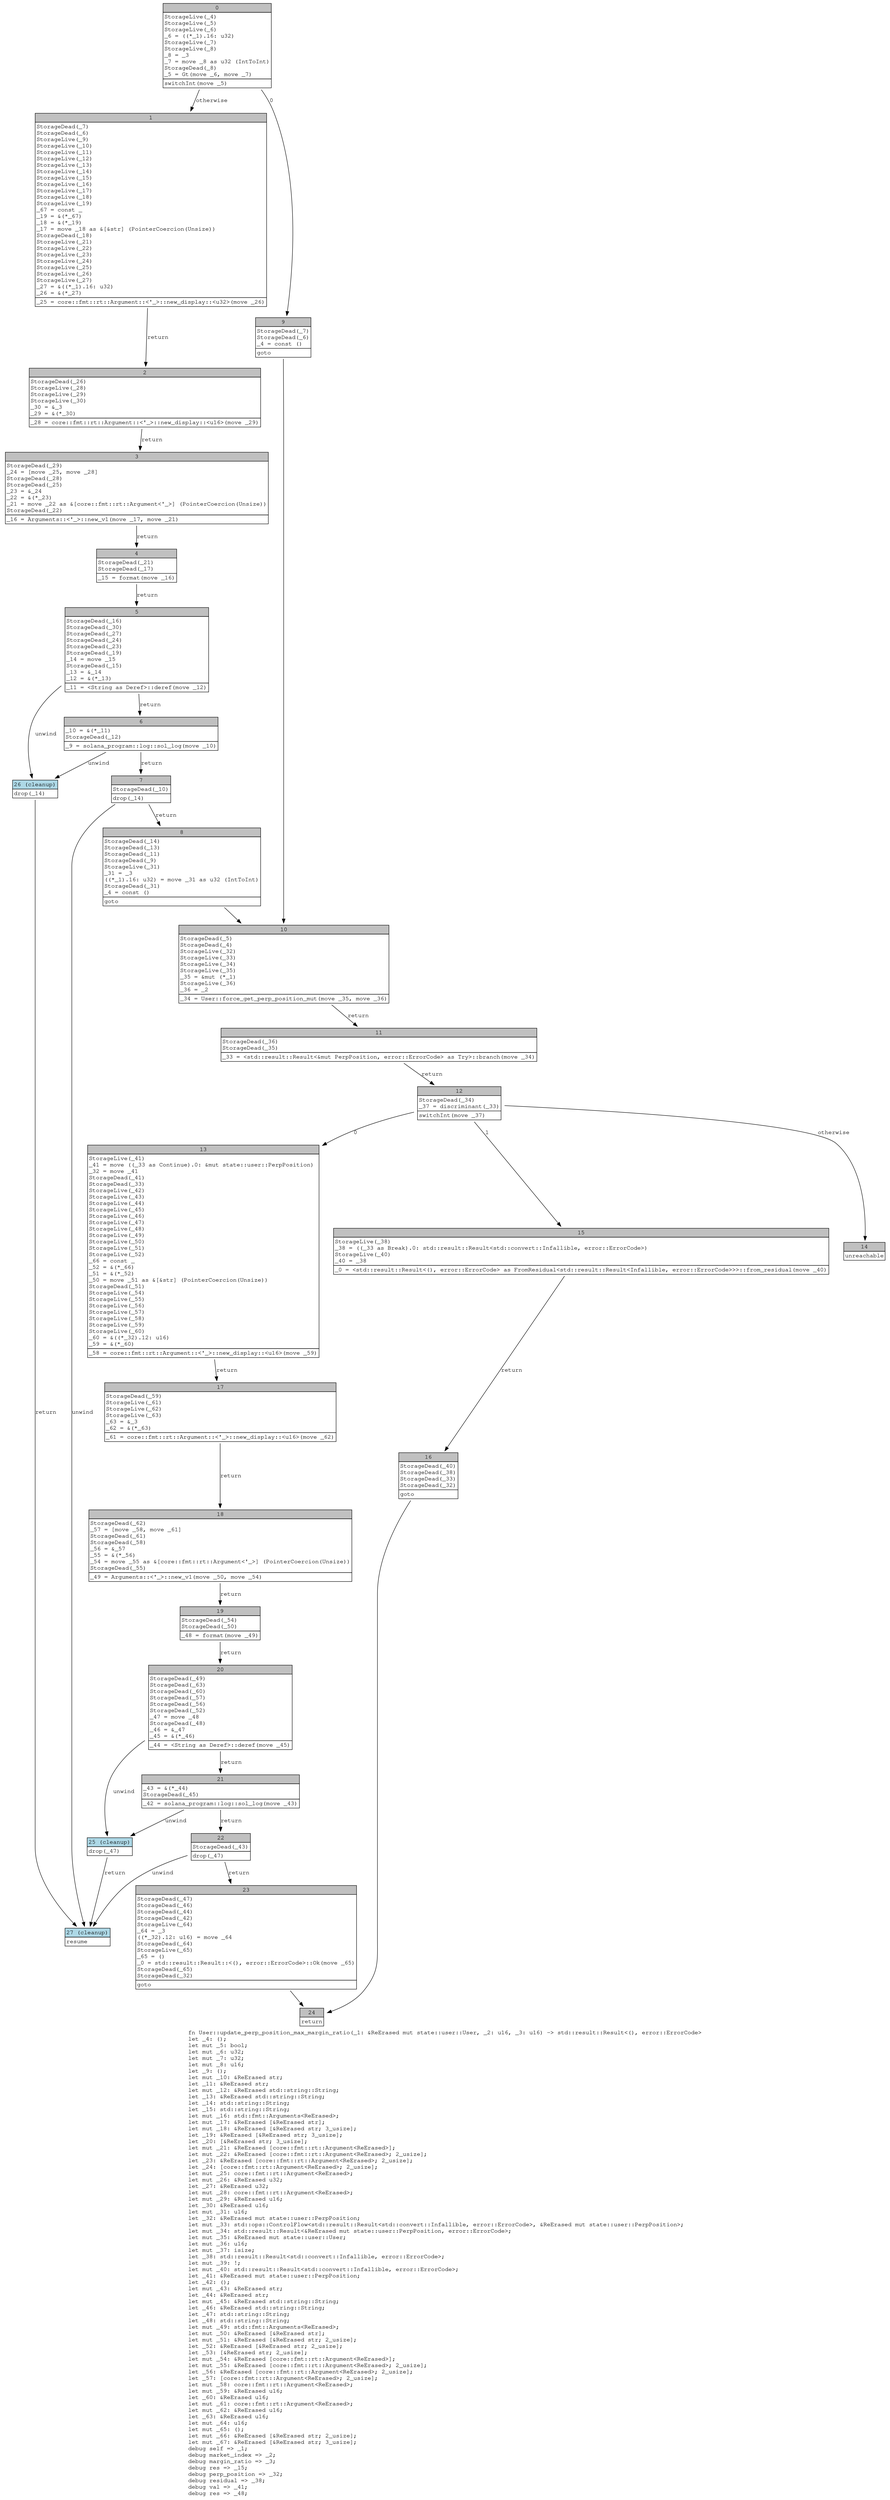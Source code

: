 digraph Mir_0_4328 {
    graph [fontname="Courier, monospace"];
    node [fontname="Courier, monospace"];
    edge [fontname="Courier, monospace"];
    label=<fn User::update_perp_position_max_margin_ratio(_1: &amp;ReErased mut state::user::User, _2: u16, _3: u16) -&gt; std::result::Result&lt;(), error::ErrorCode&gt;<br align="left"/>let _4: ();<br align="left"/>let mut _5: bool;<br align="left"/>let mut _6: u32;<br align="left"/>let mut _7: u32;<br align="left"/>let mut _8: u16;<br align="left"/>let _9: ();<br align="left"/>let mut _10: &amp;ReErased str;<br align="left"/>let _11: &amp;ReErased str;<br align="left"/>let mut _12: &amp;ReErased std::string::String;<br align="left"/>let _13: &amp;ReErased std::string::String;<br align="left"/>let _14: std::string::String;<br align="left"/>let _15: std::string::String;<br align="left"/>let mut _16: std::fmt::Arguments&lt;ReErased&gt;;<br align="left"/>let mut _17: &amp;ReErased [&amp;ReErased str];<br align="left"/>let mut _18: &amp;ReErased [&amp;ReErased str; 3_usize];<br align="left"/>let _19: &amp;ReErased [&amp;ReErased str; 3_usize];<br align="left"/>let _20: [&amp;ReErased str; 3_usize];<br align="left"/>let mut _21: &amp;ReErased [core::fmt::rt::Argument&lt;ReErased&gt;];<br align="left"/>let mut _22: &amp;ReErased [core::fmt::rt::Argument&lt;ReErased&gt;; 2_usize];<br align="left"/>let _23: &amp;ReErased [core::fmt::rt::Argument&lt;ReErased&gt;; 2_usize];<br align="left"/>let _24: [core::fmt::rt::Argument&lt;ReErased&gt;; 2_usize];<br align="left"/>let mut _25: core::fmt::rt::Argument&lt;ReErased&gt;;<br align="left"/>let mut _26: &amp;ReErased u32;<br align="left"/>let _27: &amp;ReErased u32;<br align="left"/>let mut _28: core::fmt::rt::Argument&lt;ReErased&gt;;<br align="left"/>let mut _29: &amp;ReErased u16;<br align="left"/>let _30: &amp;ReErased u16;<br align="left"/>let mut _31: u16;<br align="left"/>let _32: &amp;ReErased mut state::user::PerpPosition;<br align="left"/>let mut _33: std::ops::ControlFlow&lt;std::result::Result&lt;std::convert::Infallible, error::ErrorCode&gt;, &amp;ReErased mut state::user::PerpPosition&gt;;<br align="left"/>let mut _34: std::result::Result&lt;&amp;ReErased mut state::user::PerpPosition, error::ErrorCode&gt;;<br align="left"/>let mut _35: &amp;ReErased mut state::user::User;<br align="left"/>let mut _36: u16;<br align="left"/>let mut _37: isize;<br align="left"/>let _38: std::result::Result&lt;std::convert::Infallible, error::ErrorCode&gt;;<br align="left"/>let mut _39: !;<br align="left"/>let mut _40: std::result::Result&lt;std::convert::Infallible, error::ErrorCode&gt;;<br align="left"/>let _41: &amp;ReErased mut state::user::PerpPosition;<br align="left"/>let _42: ();<br align="left"/>let mut _43: &amp;ReErased str;<br align="left"/>let _44: &amp;ReErased str;<br align="left"/>let mut _45: &amp;ReErased std::string::String;<br align="left"/>let _46: &amp;ReErased std::string::String;<br align="left"/>let _47: std::string::String;<br align="left"/>let _48: std::string::String;<br align="left"/>let mut _49: std::fmt::Arguments&lt;ReErased&gt;;<br align="left"/>let mut _50: &amp;ReErased [&amp;ReErased str];<br align="left"/>let mut _51: &amp;ReErased [&amp;ReErased str; 2_usize];<br align="left"/>let _52: &amp;ReErased [&amp;ReErased str; 2_usize];<br align="left"/>let _53: [&amp;ReErased str; 2_usize];<br align="left"/>let mut _54: &amp;ReErased [core::fmt::rt::Argument&lt;ReErased&gt;];<br align="left"/>let mut _55: &amp;ReErased [core::fmt::rt::Argument&lt;ReErased&gt;; 2_usize];<br align="left"/>let _56: &amp;ReErased [core::fmt::rt::Argument&lt;ReErased&gt;; 2_usize];<br align="left"/>let _57: [core::fmt::rt::Argument&lt;ReErased&gt;; 2_usize];<br align="left"/>let mut _58: core::fmt::rt::Argument&lt;ReErased&gt;;<br align="left"/>let mut _59: &amp;ReErased u16;<br align="left"/>let _60: &amp;ReErased u16;<br align="left"/>let mut _61: core::fmt::rt::Argument&lt;ReErased&gt;;<br align="left"/>let mut _62: &amp;ReErased u16;<br align="left"/>let _63: &amp;ReErased u16;<br align="left"/>let mut _64: u16;<br align="left"/>let mut _65: ();<br align="left"/>let mut _66: &amp;ReErased [&amp;ReErased str; 2_usize];<br align="left"/>let mut _67: &amp;ReErased [&amp;ReErased str; 3_usize];<br align="left"/>debug self =&gt; _1;<br align="left"/>debug market_index =&gt; _2;<br align="left"/>debug margin_ratio =&gt; _3;<br align="left"/>debug res =&gt; _15;<br align="left"/>debug perp_position =&gt; _32;<br align="left"/>debug residual =&gt; _38;<br align="left"/>debug val =&gt; _41;<br align="left"/>debug res =&gt; _48;<br align="left"/>>;
    bb0__0_4328 [shape="none", label=<<table border="0" cellborder="1" cellspacing="0"><tr><td bgcolor="gray" align="center" colspan="1">0</td></tr><tr><td align="left" balign="left">StorageLive(_4)<br/>StorageLive(_5)<br/>StorageLive(_6)<br/>_6 = ((*_1).16: u32)<br/>StorageLive(_7)<br/>StorageLive(_8)<br/>_8 = _3<br/>_7 = move _8 as u32 (IntToInt)<br/>StorageDead(_8)<br/>_5 = Gt(move _6, move _7)<br/></td></tr><tr><td align="left">switchInt(move _5)</td></tr></table>>];
    bb1__0_4328 [shape="none", label=<<table border="0" cellborder="1" cellspacing="0"><tr><td bgcolor="gray" align="center" colspan="1">1</td></tr><tr><td align="left" balign="left">StorageDead(_7)<br/>StorageDead(_6)<br/>StorageLive(_9)<br/>StorageLive(_10)<br/>StorageLive(_11)<br/>StorageLive(_12)<br/>StorageLive(_13)<br/>StorageLive(_14)<br/>StorageLive(_15)<br/>StorageLive(_16)<br/>StorageLive(_17)<br/>StorageLive(_18)<br/>StorageLive(_19)<br/>_67 = const _<br/>_19 = &amp;(*_67)<br/>_18 = &amp;(*_19)<br/>_17 = move _18 as &amp;[&amp;str] (PointerCoercion(Unsize))<br/>StorageDead(_18)<br/>StorageLive(_21)<br/>StorageLive(_22)<br/>StorageLive(_23)<br/>StorageLive(_24)<br/>StorageLive(_25)<br/>StorageLive(_26)<br/>StorageLive(_27)<br/>_27 = &amp;((*_1).16: u32)<br/>_26 = &amp;(*_27)<br/></td></tr><tr><td align="left">_25 = core::fmt::rt::Argument::&lt;'_&gt;::new_display::&lt;u32&gt;(move _26)</td></tr></table>>];
    bb2__0_4328 [shape="none", label=<<table border="0" cellborder="1" cellspacing="0"><tr><td bgcolor="gray" align="center" colspan="1">2</td></tr><tr><td align="left" balign="left">StorageDead(_26)<br/>StorageLive(_28)<br/>StorageLive(_29)<br/>StorageLive(_30)<br/>_30 = &amp;_3<br/>_29 = &amp;(*_30)<br/></td></tr><tr><td align="left">_28 = core::fmt::rt::Argument::&lt;'_&gt;::new_display::&lt;u16&gt;(move _29)</td></tr></table>>];
    bb3__0_4328 [shape="none", label=<<table border="0" cellborder="1" cellspacing="0"><tr><td bgcolor="gray" align="center" colspan="1">3</td></tr><tr><td align="left" balign="left">StorageDead(_29)<br/>_24 = [move _25, move _28]<br/>StorageDead(_28)<br/>StorageDead(_25)<br/>_23 = &amp;_24<br/>_22 = &amp;(*_23)<br/>_21 = move _22 as &amp;[core::fmt::rt::Argument&lt;'_&gt;] (PointerCoercion(Unsize))<br/>StorageDead(_22)<br/></td></tr><tr><td align="left">_16 = Arguments::&lt;'_&gt;::new_v1(move _17, move _21)</td></tr></table>>];
    bb4__0_4328 [shape="none", label=<<table border="0" cellborder="1" cellspacing="0"><tr><td bgcolor="gray" align="center" colspan="1">4</td></tr><tr><td align="left" balign="left">StorageDead(_21)<br/>StorageDead(_17)<br/></td></tr><tr><td align="left">_15 = format(move _16)</td></tr></table>>];
    bb5__0_4328 [shape="none", label=<<table border="0" cellborder="1" cellspacing="0"><tr><td bgcolor="gray" align="center" colspan="1">5</td></tr><tr><td align="left" balign="left">StorageDead(_16)<br/>StorageDead(_30)<br/>StorageDead(_27)<br/>StorageDead(_24)<br/>StorageDead(_23)<br/>StorageDead(_19)<br/>_14 = move _15<br/>StorageDead(_15)<br/>_13 = &amp;_14<br/>_12 = &amp;(*_13)<br/></td></tr><tr><td align="left">_11 = &lt;String as Deref&gt;::deref(move _12)</td></tr></table>>];
    bb6__0_4328 [shape="none", label=<<table border="0" cellborder="1" cellspacing="0"><tr><td bgcolor="gray" align="center" colspan="1">6</td></tr><tr><td align="left" balign="left">_10 = &amp;(*_11)<br/>StorageDead(_12)<br/></td></tr><tr><td align="left">_9 = solana_program::log::sol_log(move _10)</td></tr></table>>];
    bb7__0_4328 [shape="none", label=<<table border="0" cellborder="1" cellspacing="0"><tr><td bgcolor="gray" align="center" colspan="1">7</td></tr><tr><td align="left" balign="left">StorageDead(_10)<br/></td></tr><tr><td align="left">drop(_14)</td></tr></table>>];
    bb8__0_4328 [shape="none", label=<<table border="0" cellborder="1" cellspacing="0"><tr><td bgcolor="gray" align="center" colspan="1">8</td></tr><tr><td align="left" balign="left">StorageDead(_14)<br/>StorageDead(_13)<br/>StorageDead(_11)<br/>StorageDead(_9)<br/>StorageLive(_31)<br/>_31 = _3<br/>((*_1).16: u32) = move _31 as u32 (IntToInt)<br/>StorageDead(_31)<br/>_4 = const ()<br/></td></tr><tr><td align="left">goto</td></tr></table>>];
    bb9__0_4328 [shape="none", label=<<table border="0" cellborder="1" cellspacing="0"><tr><td bgcolor="gray" align="center" colspan="1">9</td></tr><tr><td align="left" balign="left">StorageDead(_7)<br/>StorageDead(_6)<br/>_4 = const ()<br/></td></tr><tr><td align="left">goto</td></tr></table>>];
    bb10__0_4328 [shape="none", label=<<table border="0" cellborder="1" cellspacing="0"><tr><td bgcolor="gray" align="center" colspan="1">10</td></tr><tr><td align="left" balign="left">StorageDead(_5)<br/>StorageDead(_4)<br/>StorageLive(_32)<br/>StorageLive(_33)<br/>StorageLive(_34)<br/>StorageLive(_35)<br/>_35 = &amp;mut (*_1)<br/>StorageLive(_36)<br/>_36 = _2<br/></td></tr><tr><td align="left">_34 = User::force_get_perp_position_mut(move _35, move _36)</td></tr></table>>];
    bb11__0_4328 [shape="none", label=<<table border="0" cellborder="1" cellspacing="0"><tr><td bgcolor="gray" align="center" colspan="1">11</td></tr><tr><td align="left" balign="left">StorageDead(_36)<br/>StorageDead(_35)<br/></td></tr><tr><td align="left">_33 = &lt;std::result::Result&lt;&amp;mut PerpPosition, error::ErrorCode&gt; as Try&gt;::branch(move _34)</td></tr></table>>];
    bb12__0_4328 [shape="none", label=<<table border="0" cellborder="1" cellspacing="0"><tr><td bgcolor="gray" align="center" colspan="1">12</td></tr><tr><td align="left" balign="left">StorageDead(_34)<br/>_37 = discriminant(_33)<br/></td></tr><tr><td align="left">switchInt(move _37)</td></tr></table>>];
    bb13__0_4328 [shape="none", label=<<table border="0" cellborder="1" cellspacing="0"><tr><td bgcolor="gray" align="center" colspan="1">13</td></tr><tr><td align="left" balign="left">StorageLive(_41)<br/>_41 = move ((_33 as Continue).0: &amp;mut state::user::PerpPosition)<br/>_32 = move _41<br/>StorageDead(_41)<br/>StorageDead(_33)<br/>StorageLive(_42)<br/>StorageLive(_43)<br/>StorageLive(_44)<br/>StorageLive(_45)<br/>StorageLive(_46)<br/>StorageLive(_47)<br/>StorageLive(_48)<br/>StorageLive(_49)<br/>StorageLive(_50)<br/>StorageLive(_51)<br/>StorageLive(_52)<br/>_66 = const _<br/>_52 = &amp;(*_66)<br/>_51 = &amp;(*_52)<br/>_50 = move _51 as &amp;[&amp;str] (PointerCoercion(Unsize))<br/>StorageDead(_51)<br/>StorageLive(_54)<br/>StorageLive(_55)<br/>StorageLive(_56)<br/>StorageLive(_57)<br/>StorageLive(_58)<br/>StorageLive(_59)<br/>StorageLive(_60)<br/>_60 = &amp;((*_32).12: u16)<br/>_59 = &amp;(*_60)<br/></td></tr><tr><td align="left">_58 = core::fmt::rt::Argument::&lt;'_&gt;::new_display::&lt;u16&gt;(move _59)</td></tr></table>>];
    bb14__0_4328 [shape="none", label=<<table border="0" cellborder="1" cellspacing="0"><tr><td bgcolor="gray" align="center" colspan="1">14</td></tr><tr><td align="left">unreachable</td></tr></table>>];
    bb15__0_4328 [shape="none", label=<<table border="0" cellborder="1" cellspacing="0"><tr><td bgcolor="gray" align="center" colspan="1">15</td></tr><tr><td align="left" balign="left">StorageLive(_38)<br/>_38 = ((_33 as Break).0: std::result::Result&lt;std::convert::Infallible, error::ErrorCode&gt;)<br/>StorageLive(_40)<br/>_40 = _38<br/></td></tr><tr><td align="left">_0 = &lt;std::result::Result&lt;(), error::ErrorCode&gt; as FromResidual&lt;std::result::Result&lt;Infallible, error::ErrorCode&gt;&gt;&gt;::from_residual(move _40)</td></tr></table>>];
    bb16__0_4328 [shape="none", label=<<table border="0" cellborder="1" cellspacing="0"><tr><td bgcolor="gray" align="center" colspan="1">16</td></tr><tr><td align="left" balign="left">StorageDead(_40)<br/>StorageDead(_38)<br/>StorageDead(_33)<br/>StorageDead(_32)<br/></td></tr><tr><td align="left">goto</td></tr></table>>];
    bb17__0_4328 [shape="none", label=<<table border="0" cellborder="1" cellspacing="0"><tr><td bgcolor="gray" align="center" colspan="1">17</td></tr><tr><td align="left" balign="left">StorageDead(_59)<br/>StorageLive(_61)<br/>StorageLive(_62)<br/>StorageLive(_63)<br/>_63 = &amp;_3<br/>_62 = &amp;(*_63)<br/></td></tr><tr><td align="left">_61 = core::fmt::rt::Argument::&lt;'_&gt;::new_display::&lt;u16&gt;(move _62)</td></tr></table>>];
    bb18__0_4328 [shape="none", label=<<table border="0" cellborder="1" cellspacing="0"><tr><td bgcolor="gray" align="center" colspan="1">18</td></tr><tr><td align="left" balign="left">StorageDead(_62)<br/>_57 = [move _58, move _61]<br/>StorageDead(_61)<br/>StorageDead(_58)<br/>_56 = &amp;_57<br/>_55 = &amp;(*_56)<br/>_54 = move _55 as &amp;[core::fmt::rt::Argument&lt;'_&gt;] (PointerCoercion(Unsize))<br/>StorageDead(_55)<br/></td></tr><tr><td align="left">_49 = Arguments::&lt;'_&gt;::new_v1(move _50, move _54)</td></tr></table>>];
    bb19__0_4328 [shape="none", label=<<table border="0" cellborder="1" cellspacing="0"><tr><td bgcolor="gray" align="center" colspan="1">19</td></tr><tr><td align="left" balign="left">StorageDead(_54)<br/>StorageDead(_50)<br/></td></tr><tr><td align="left">_48 = format(move _49)</td></tr></table>>];
    bb20__0_4328 [shape="none", label=<<table border="0" cellborder="1" cellspacing="0"><tr><td bgcolor="gray" align="center" colspan="1">20</td></tr><tr><td align="left" balign="left">StorageDead(_49)<br/>StorageDead(_63)<br/>StorageDead(_60)<br/>StorageDead(_57)<br/>StorageDead(_56)<br/>StorageDead(_52)<br/>_47 = move _48<br/>StorageDead(_48)<br/>_46 = &amp;_47<br/>_45 = &amp;(*_46)<br/></td></tr><tr><td align="left">_44 = &lt;String as Deref&gt;::deref(move _45)</td></tr></table>>];
    bb21__0_4328 [shape="none", label=<<table border="0" cellborder="1" cellspacing="0"><tr><td bgcolor="gray" align="center" colspan="1">21</td></tr><tr><td align="left" balign="left">_43 = &amp;(*_44)<br/>StorageDead(_45)<br/></td></tr><tr><td align="left">_42 = solana_program::log::sol_log(move _43)</td></tr></table>>];
    bb22__0_4328 [shape="none", label=<<table border="0" cellborder="1" cellspacing="0"><tr><td bgcolor="gray" align="center" colspan="1">22</td></tr><tr><td align="left" balign="left">StorageDead(_43)<br/></td></tr><tr><td align="left">drop(_47)</td></tr></table>>];
    bb23__0_4328 [shape="none", label=<<table border="0" cellborder="1" cellspacing="0"><tr><td bgcolor="gray" align="center" colspan="1">23</td></tr><tr><td align="left" balign="left">StorageDead(_47)<br/>StorageDead(_46)<br/>StorageDead(_44)<br/>StorageDead(_42)<br/>StorageLive(_64)<br/>_64 = _3<br/>((*_32).12: u16) = move _64<br/>StorageDead(_64)<br/>StorageLive(_65)<br/>_65 = ()<br/>_0 = std::result::Result::&lt;(), error::ErrorCode&gt;::Ok(move _65)<br/>StorageDead(_65)<br/>StorageDead(_32)<br/></td></tr><tr><td align="left">goto</td></tr></table>>];
    bb24__0_4328 [shape="none", label=<<table border="0" cellborder="1" cellspacing="0"><tr><td bgcolor="gray" align="center" colspan="1">24</td></tr><tr><td align="left">return</td></tr></table>>];
    bb25__0_4328 [shape="none", label=<<table border="0" cellborder="1" cellspacing="0"><tr><td bgcolor="lightblue" align="center" colspan="1">25 (cleanup)</td></tr><tr><td align="left">drop(_47)</td></tr></table>>];
    bb26__0_4328 [shape="none", label=<<table border="0" cellborder="1" cellspacing="0"><tr><td bgcolor="lightblue" align="center" colspan="1">26 (cleanup)</td></tr><tr><td align="left">drop(_14)</td></tr></table>>];
    bb27__0_4328 [shape="none", label=<<table border="0" cellborder="1" cellspacing="0"><tr><td bgcolor="lightblue" align="center" colspan="1">27 (cleanup)</td></tr><tr><td align="left">resume</td></tr></table>>];
    bb0__0_4328 -> bb9__0_4328 [label="0"];
    bb0__0_4328 -> bb1__0_4328 [label="otherwise"];
    bb1__0_4328 -> bb2__0_4328 [label="return"];
    bb2__0_4328 -> bb3__0_4328 [label="return"];
    bb3__0_4328 -> bb4__0_4328 [label="return"];
    bb4__0_4328 -> bb5__0_4328 [label="return"];
    bb5__0_4328 -> bb6__0_4328 [label="return"];
    bb5__0_4328 -> bb26__0_4328 [label="unwind"];
    bb6__0_4328 -> bb7__0_4328 [label="return"];
    bb6__0_4328 -> bb26__0_4328 [label="unwind"];
    bb7__0_4328 -> bb8__0_4328 [label="return"];
    bb7__0_4328 -> bb27__0_4328 [label="unwind"];
    bb8__0_4328 -> bb10__0_4328 [label=""];
    bb9__0_4328 -> bb10__0_4328 [label=""];
    bb10__0_4328 -> bb11__0_4328 [label="return"];
    bb11__0_4328 -> bb12__0_4328 [label="return"];
    bb12__0_4328 -> bb13__0_4328 [label="0"];
    bb12__0_4328 -> bb15__0_4328 [label="1"];
    bb12__0_4328 -> bb14__0_4328 [label="otherwise"];
    bb13__0_4328 -> bb17__0_4328 [label="return"];
    bb15__0_4328 -> bb16__0_4328 [label="return"];
    bb16__0_4328 -> bb24__0_4328 [label=""];
    bb17__0_4328 -> bb18__0_4328 [label="return"];
    bb18__0_4328 -> bb19__0_4328 [label="return"];
    bb19__0_4328 -> bb20__0_4328 [label="return"];
    bb20__0_4328 -> bb21__0_4328 [label="return"];
    bb20__0_4328 -> bb25__0_4328 [label="unwind"];
    bb21__0_4328 -> bb22__0_4328 [label="return"];
    bb21__0_4328 -> bb25__0_4328 [label="unwind"];
    bb22__0_4328 -> bb23__0_4328 [label="return"];
    bb22__0_4328 -> bb27__0_4328 [label="unwind"];
    bb23__0_4328 -> bb24__0_4328 [label=""];
    bb25__0_4328 -> bb27__0_4328 [label="return"];
    bb26__0_4328 -> bb27__0_4328 [label="return"];
}
